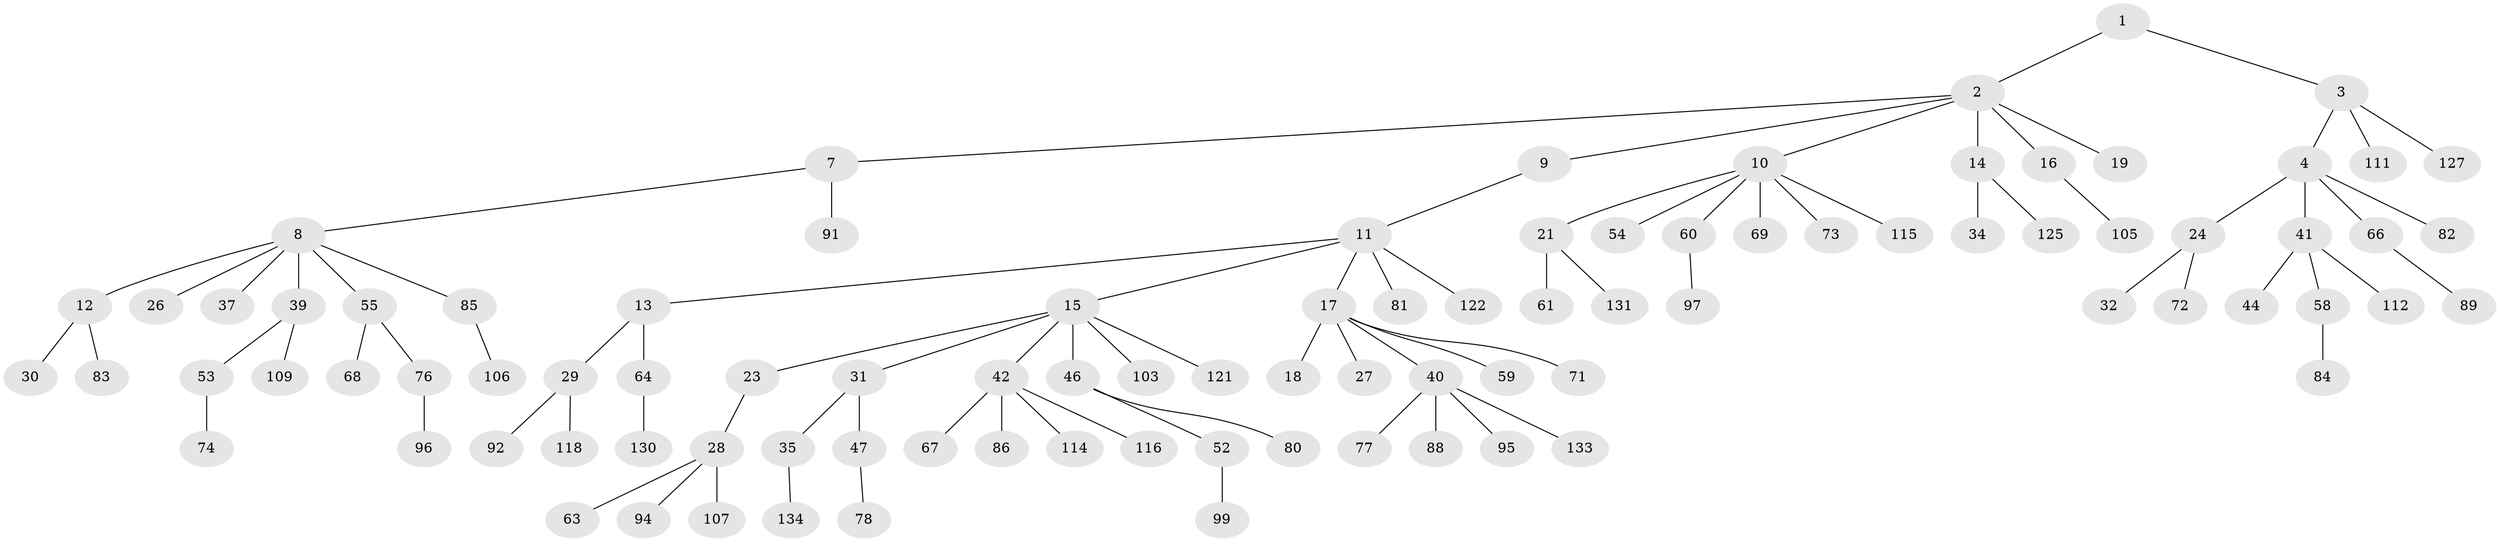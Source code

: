 // original degree distribution, {3: 0.11029411764705882, 6: 0.022058823529411766, 4: 0.10294117647058823, 5: 0.029411764705882353, 2: 0.22794117647058823, 1: 0.5073529411764706}
// Generated by graph-tools (version 1.1) at 2025/42/03/06/25 10:42:03]
// undirected, 93 vertices, 92 edges
graph export_dot {
graph [start="1"]
  node [color=gray90,style=filled];
  1 [super="+119"];
  2 [super="+6"];
  3 [super="+5"];
  4 [super="+33"];
  7 [super="+48"];
  8 [super="+22"];
  9;
  10 [super="+45"];
  11 [super="+70"];
  12 [super="+38"];
  13 [super="+49"];
  14 [super="+93"];
  15 [super="+25"];
  16 [super="+57"];
  17 [super="+20"];
  18;
  19;
  21 [super="+124"];
  23;
  24 [super="+110"];
  26;
  27 [super="+79"];
  28 [super="+50"];
  29 [super="+36"];
  30 [super="+117"];
  31 [super="+128"];
  32 [super="+132"];
  34 [super="+120"];
  35 [super="+87"];
  37 [super="+101"];
  39;
  40 [super="+43"];
  41 [super="+104"];
  42 [super="+56"];
  44 [super="+51"];
  46;
  47 [super="+62"];
  52;
  53 [super="+126"];
  54;
  55 [super="+129"];
  58 [super="+75"];
  59 [super="+65"];
  60;
  61 [super="+90"];
  63;
  64 [super="+135"];
  66;
  67;
  68 [super="+123"];
  69;
  71;
  72;
  73;
  74 [super="+113"];
  76 [super="+98"];
  77;
  78;
  80;
  81;
  82;
  83;
  84 [super="+108"];
  85;
  86;
  88;
  89 [super="+102"];
  91 [super="+136"];
  92 [super="+100"];
  94;
  95;
  96;
  97;
  99;
  103;
  105;
  106;
  107;
  109;
  111;
  112;
  114;
  115;
  116;
  118;
  121;
  122;
  125;
  127;
  130;
  131;
  133;
  134;
  1 -- 2;
  1 -- 3;
  2 -- 7;
  2 -- 10;
  2 -- 14;
  2 -- 16;
  2 -- 9;
  2 -- 19;
  3 -- 4;
  3 -- 111;
  3 -- 127;
  4 -- 24;
  4 -- 66;
  4 -- 82;
  4 -- 41;
  7 -- 8;
  7 -- 91;
  8 -- 12;
  8 -- 26;
  8 -- 37;
  8 -- 39;
  8 -- 85;
  8 -- 55;
  9 -- 11;
  10 -- 21;
  10 -- 69;
  10 -- 115;
  10 -- 73;
  10 -- 60;
  10 -- 54;
  11 -- 13;
  11 -- 15;
  11 -- 17;
  11 -- 122;
  11 -- 81;
  12 -- 30;
  12 -- 83;
  13 -- 29;
  13 -- 64;
  14 -- 34;
  14 -- 125;
  15 -- 23;
  15 -- 31;
  15 -- 42;
  15 -- 121;
  15 -- 103;
  15 -- 46;
  16 -- 105;
  17 -- 18;
  17 -- 40;
  17 -- 59;
  17 -- 27;
  17 -- 71;
  21 -- 61;
  21 -- 131;
  23 -- 28;
  24 -- 32;
  24 -- 72;
  28 -- 94;
  28 -- 107;
  28 -- 63;
  29 -- 118;
  29 -- 92;
  31 -- 35;
  31 -- 47;
  35 -- 134;
  39 -- 53;
  39 -- 109;
  40 -- 77;
  40 -- 88;
  40 -- 133;
  40 -- 95;
  41 -- 44;
  41 -- 58;
  41 -- 112;
  42 -- 116;
  42 -- 86;
  42 -- 67;
  42 -- 114;
  46 -- 52;
  46 -- 80;
  47 -- 78;
  52 -- 99;
  53 -- 74;
  55 -- 68;
  55 -- 76;
  58 -- 84;
  60 -- 97;
  64 -- 130;
  66 -- 89;
  76 -- 96;
  85 -- 106;
}
